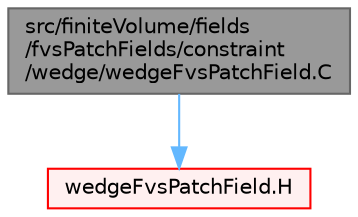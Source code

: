 digraph "src/finiteVolume/fields/fvsPatchFields/constraint/wedge/wedgeFvsPatchField.C"
{
 // LATEX_PDF_SIZE
  bgcolor="transparent";
  edge [fontname=Helvetica,fontsize=10,labelfontname=Helvetica,labelfontsize=10];
  node [fontname=Helvetica,fontsize=10,shape=box,height=0.2,width=0.4];
  Node1 [id="Node000001",label="src/finiteVolume/fields\l/fvsPatchFields/constraint\l/wedge/wedgeFvsPatchField.C",height=0.2,width=0.4,color="gray40", fillcolor="grey60", style="filled", fontcolor="black",tooltip=" "];
  Node1 -> Node2 [id="edge1_Node000001_Node000002",color="steelblue1",style="solid",tooltip=" "];
  Node2 [id="Node000002",label="wedgeFvsPatchField.H",height=0.2,width=0.4,color="red", fillcolor="#FFF0F0", style="filled",URL="$wedgeFvsPatchField_8H.html",tooltip=" "];
}
